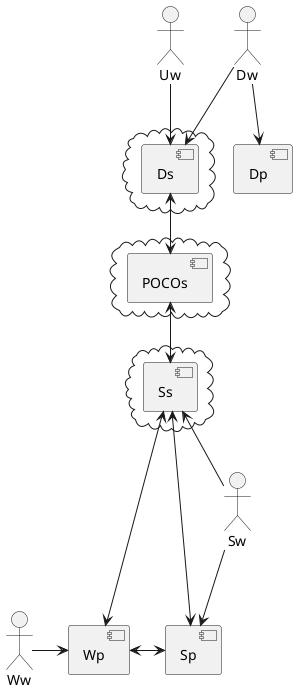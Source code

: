 @startuml


:Uw:

:Dw:
cloud {
  [Ds]
}
component [Ds]
component [Dp]

:Sw:
cloud {
  [Ss]
}

component [Ss]
component [Sp]

:Ww:
component [Wp]

cloud {
  [POCOs]
}
component [POCOs]




Uw -down-> [Ds]
Dw --> [Ds]
Dw --> Dp
Sw -up-> [Ss]
Sw -down-> [Sp]

[Ds] <-down-> [POCOs]
[POCOs] <-down-> [Ss]
[Sp] <-up-> [Ss]
[Wp] <-up-> [Ss]

[Ww] -right-> [Wp]

[Wp] <-right-> [Sp]

'missing link :  [Dp] <-> [Wp] . add mannualy on img because i do not succeed to layout it



@enduml